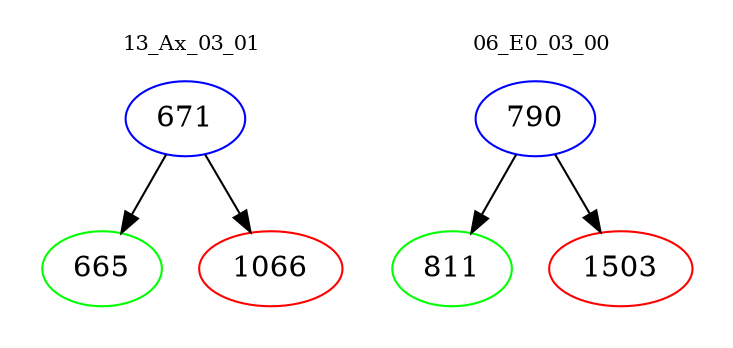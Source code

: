 digraph{
subgraph cluster_0 {
color = white
label = "13_Ax_03_01";
fontsize=10;
T0_671 [label="671", color="blue"]
T0_671 -> T0_665 [color="black"]
T0_665 [label="665", color="green"]
T0_671 -> T0_1066 [color="black"]
T0_1066 [label="1066", color="red"]
}
subgraph cluster_1 {
color = white
label = "06_E0_03_00";
fontsize=10;
T1_790 [label="790", color="blue"]
T1_790 -> T1_811 [color="black"]
T1_811 [label="811", color="green"]
T1_790 -> T1_1503 [color="black"]
T1_1503 [label="1503", color="red"]
}
}
